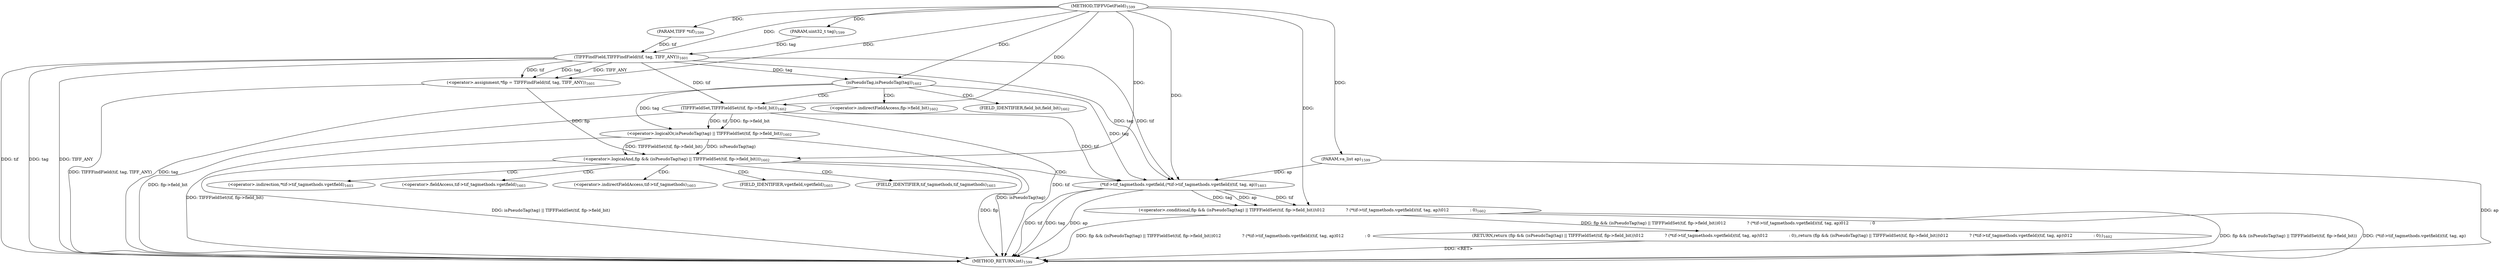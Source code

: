 digraph "TIFFVGetField" {  
"43176" [label = <(METHOD,TIFFVGetField)<SUB>1599</SUB>> ]
"43211" [label = <(METHOD_RETURN,int)<SUB>1599</SUB>> ]
"43177" [label = <(PARAM,TIFF *tif)<SUB>1599</SUB>> ]
"43178" [label = <(PARAM,uint32_t tag)<SUB>1599</SUB>> ]
"43179" [label = <(PARAM,va_list ap)<SUB>1599</SUB>> ]
"43182" [label = <(&lt;operator&gt;.assignment,*fip = TIFFFindField(tif, tag, TIFF_ANY))<SUB>1601</SUB>> ]
"43188" [label = <(RETURN,return (fip &amp;&amp; (isPseudoTag(tag) || TIFFFieldSet(tif, fip-&gt;field_bit))\012                ? (*tif-&gt;tif_tagmethods.vgetfield)(tif, tag, ap)\012                : 0);,return (fip &amp;&amp; (isPseudoTag(tag) || TIFFFieldSet(tif, fip-&gt;field_bit))\012                ? (*tif-&gt;tif_tagmethods.vgetfield)(tif, tag, ap)\012                : 0);)<SUB>1602</SUB>> ]
"43189" [label = <(&lt;operator&gt;.conditional,fip &amp;&amp; (isPseudoTag(tag) || TIFFFieldSet(tif, fip-&gt;field_bit))\012                ? (*tif-&gt;tif_tagmethods.vgetfield)(tif, tag, ap)\012                : 0)<SUB>1602</SUB>> ]
"43184" [label = <(TIFFFindField,TIFFFindField(tif, tag, TIFF_ANY))<SUB>1601</SUB>> ]
"43190" [label = <(&lt;operator&gt;.logicalAnd,fip &amp;&amp; (isPseudoTag(tag) || TIFFFieldSet(tif, fip-&gt;field_bit)))<SUB>1602</SUB>> ]
"43200" [label = <(*tif-&gt;tif_tagmethods.vgetfield,(*tif-&gt;tif_tagmethods.vgetfield)(tif, tag, ap))<SUB>1603</SUB>> ]
"43192" [label = <(&lt;operator&gt;.logicalOr,isPseudoTag(tag) || TIFFFieldSet(tif, fip-&gt;field_bit))<SUB>1602</SUB>> ]
"43193" [label = <(isPseudoTag,isPseudoTag(tag))<SUB>1602</SUB>> ]
"43195" [label = <(TIFFFieldSet,TIFFFieldSet(tif, fip-&gt;field_bit))<SUB>1602</SUB>> ]
"43201" [label = <(&lt;operator&gt;.indirection,*tif-&gt;tif_tagmethods.vgetfield)<SUB>1603</SUB>> ]
"43202" [label = <(&lt;operator&gt;.fieldAccess,tif-&gt;tif_tagmethods.vgetfield)<SUB>1603</SUB>> ]
"43197" [label = <(&lt;operator&gt;.indirectFieldAccess,fip-&gt;field_bit)<SUB>1602</SUB>> ]
"43203" [label = <(&lt;operator&gt;.indirectFieldAccess,tif-&gt;tif_tagmethods)<SUB>1603</SUB>> ]
"43206" [label = <(FIELD_IDENTIFIER,vgetfield,vgetfield)<SUB>1603</SUB>> ]
"43199" [label = <(FIELD_IDENTIFIER,field_bit,field_bit)<SUB>1602</SUB>> ]
"43205" [label = <(FIELD_IDENTIFIER,tif_tagmethods,tif_tagmethods)<SUB>1603</SUB>> ]
  "43188" -> "43211"  [ label = "DDG: &lt;RET&gt;"] 
  "43179" -> "43211"  [ label = "DDG: ap"] 
  "43184" -> "43211"  [ label = "DDG: tif"] 
  "43184" -> "43211"  [ label = "DDG: tag"] 
  "43182" -> "43211"  [ label = "DDG: TIFFFindField(tif, tag, TIFF_ANY)"] 
  "43190" -> "43211"  [ label = "DDG: fip"] 
  "43193" -> "43211"  [ label = "DDG: tag"] 
  "43192" -> "43211"  [ label = "DDG: isPseudoTag(tag)"] 
  "43195" -> "43211"  [ label = "DDG: tif"] 
  "43195" -> "43211"  [ label = "DDG: fip-&gt;field_bit"] 
  "43192" -> "43211"  [ label = "DDG: TIFFFieldSet(tif, fip-&gt;field_bit)"] 
  "43190" -> "43211"  [ label = "DDG: isPseudoTag(tag) || TIFFFieldSet(tif, fip-&gt;field_bit)"] 
  "43189" -> "43211"  [ label = "DDG: fip &amp;&amp; (isPseudoTag(tag) || TIFFFieldSet(tif, fip-&gt;field_bit))"] 
  "43200" -> "43211"  [ label = "DDG: tif"] 
  "43200" -> "43211"  [ label = "DDG: tag"] 
  "43200" -> "43211"  [ label = "DDG: ap"] 
  "43189" -> "43211"  [ label = "DDG: (*tif-&gt;tif_tagmethods.vgetfield)(tif, tag, ap)"] 
  "43189" -> "43211"  [ label = "DDG: fip &amp;&amp; (isPseudoTag(tag) || TIFFFieldSet(tif, fip-&gt;field_bit))\012                ? (*tif-&gt;tif_tagmethods.vgetfield)(tif, tag, ap)\012                : 0"] 
  "43184" -> "43211"  [ label = "DDG: TIFF_ANY"] 
  "43176" -> "43177"  [ label = "DDG: "] 
  "43176" -> "43178"  [ label = "DDG: "] 
  "43176" -> "43179"  [ label = "DDG: "] 
  "43184" -> "43182"  [ label = "DDG: tif"] 
  "43184" -> "43182"  [ label = "DDG: tag"] 
  "43184" -> "43182"  [ label = "DDG: TIFF_ANY"] 
  "43189" -> "43188"  [ label = "DDG: fip &amp;&amp; (isPseudoTag(tag) || TIFFFieldSet(tif, fip-&gt;field_bit))\012                ? (*tif-&gt;tif_tagmethods.vgetfield)(tif, tag, ap)\012                : 0"] 
  "43176" -> "43182"  [ label = "DDG: "] 
  "43200" -> "43189"  [ label = "DDG: tif"] 
  "43200" -> "43189"  [ label = "DDG: tag"] 
  "43200" -> "43189"  [ label = "DDG: ap"] 
  "43176" -> "43189"  [ label = "DDG: "] 
  "43177" -> "43184"  [ label = "DDG: tif"] 
  "43176" -> "43184"  [ label = "DDG: "] 
  "43178" -> "43184"  [ label = "DDG: tag"] 
  "43182" -> "43190"  [ label = "DDG: fip"] 
  "43176" -> "43190"  [ label = "DDG: "] 
  "43192" -> "43190"  [ label = "DDG: isPseudoTag(tag)"] 
  "43192" -> "43190"  [ label = "DDG: TIFFFieldSet(tif, fip-&gt;field_bit)"] 
  "43184" -> "43200"  [ label = "DDG: tif"] 
  "43195" -> "43200"  [ label = "DDG: tif"] 
  "43176" -> "43200"  [ label = "DDG: "] 
  "43184" -> "43200"  [ label = "DDG: tag"] 
  "43193" -> "43200"  [ label = "DDG: tag"] 
  "43179" -> "43200"  [ label = "DDG: ap"] 
  "43193" -> "43192"  [ label = "DDG: tag"] 
  "43195" -> "43192"  [ label = "DDG: tif"] 
  "43195" -> "43192"  [ label = "DDG: fip-&gt;field_bit"] 
  "43184" -> "43193"  [ label = "DDG: tag"] 
  "43176" -> "43193"  [ label = "DDG: "] 
  "43184" -> "43195"  [ label = "DDG: tif"] 
  "43176" -> "43195"  [ label = "DDG: "] 
  "43190" -> "43205"  [ label = "CDG: "] 
  "43190" -> "43203"  [ label = "CDG: "] 
  "43190" -> "43201"  [ label = "CDG: "] 
  "43190" -> "43206"  [ label = "CDG: "] 
  "43190" -> "43202"  [ label = "CDG: "] 
  "43190" -> "43200"  [ label = "CDG: "] 
  "43193" -> "43197"  [ label = "CDG: "] 
  "43193" -> "43195"  [ label = "CDG: "] 
  "43193" -> "43199"  [ label = "CDG: "] 
}
